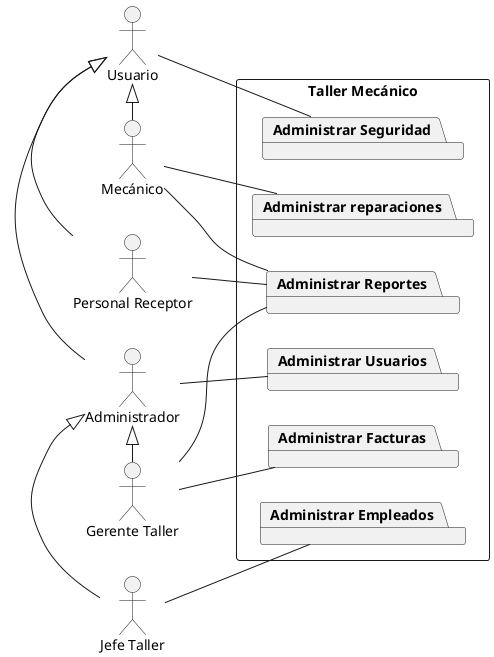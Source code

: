 @startuml taller_usecases
left to right direction

actor "Personal Receptor" as Recepcion
actor "Mecánico" as Mecanico
actor "Jefe Taller" as Jefe
actor "Gerente Taller" as Gerente
actor "Administrador" as Admin
actor "Usuario" as Usuario

Gerente -l-|> Admin
Jefe -l-|> Admin
Admin -l-|> Usuario
Recepcion -l-|> Usuario
Mecanico -l-|> Usuario

rectangle "Taller Mecánico" {
  package "Administrar Reportes"
  package "Administrar reparaciones"
  package "Administrar Facturas"
  package "Administrar Empleados"
  package "Administrar Usuarios"
  package "Administrar Seguridad"
}

Recepcion -- "Administrar Reportes"
Mecanico -- "Administrar Reportes"
Mecanico -- "Administrar reparaciones"
Gerente -- "Administrar Facturas"
Gerente -- "Administrar Reportes"
Jefe -- "Administrar Empleados"
Admin -- "Administrar Usuarios"
Usuario -- "Administrar Seguridad"

@enduml